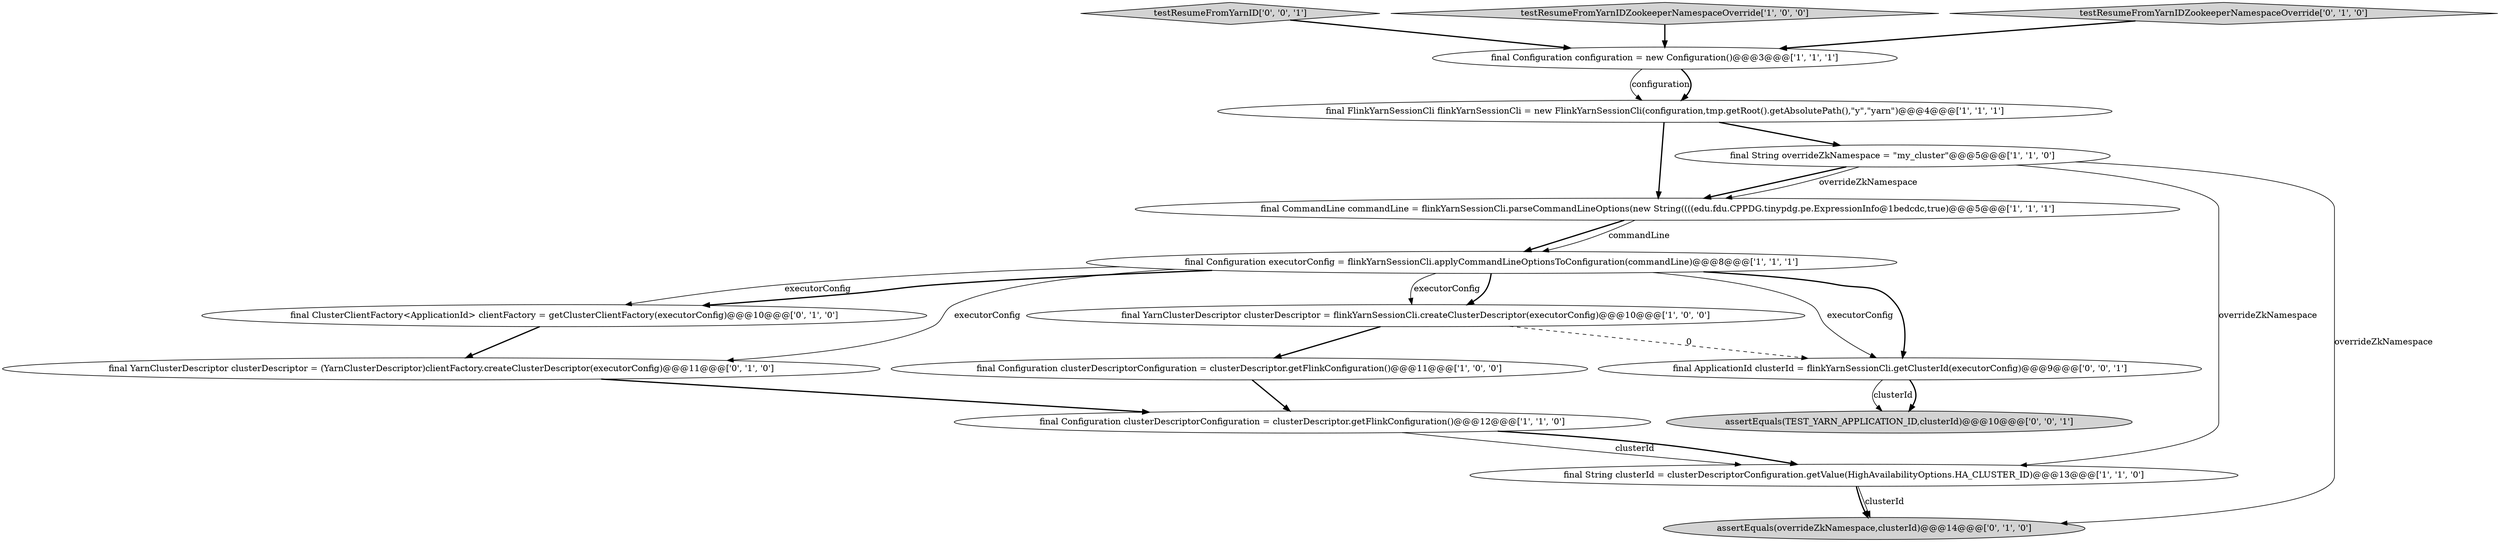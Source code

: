 digraph {
3 [style = filled, label = "final Configuration clusterDescriptorConfiguration = clusterDescriptor.getFlinkConfiguration()@@@11@@@['1', '0', '0']", fillcolor = white, shape = ellipse image = "AAA0AAABBB1BBB"];
12 [style = filled, label = "assertEquals(overrideZkNamespace,clusterId)@@@14@@@['0', '1', '0']", fillcolor = lightgray, shape = ellipse image = "AAA0AAABBB2BBB"];
16 [style = filled, label = "assertEquals(TEST_YARN_APPLICATION_ID,clusterId)@@@10@@@['0', '0', '1']", fillcolor = lightgray, shape = ellipse image = "AAA0AAABBB3BBB"];
1 [style = filled, label = "final Configuration clusterDescriptorConfiguration = clusterDescriptor.getFlinkConfiguration()@@@12@@@['1', '1', '0']", fillcolor = white, shape = ellipse image = "AAA0AAABBB1BBB"];
6 [style = filled, label = "final String clusterId = clusterDescriptorConfiguration.getValue(HighAvailabilityOptions.HA_CLUSTER_ID)@@@13@@@['1', '1', '0']", fillcolor = white, shape = ellipse image = "AAA0AAABBB1BBB"];
10 [style = filled, label = "final ClusterClientFactory<ApplicationId> clientFactory = getClusterClientFactory(executorConfig)@@@10@@@['0', '1', '0']", fillcolor = white, shape = ellipse image = "AAA0AAABBB2BBB"];
15 [style = filled, label = "testResumeFromYarnID['0', '0', '1']", fillcolor = lightgray, shape = diamond image = "AAA0AAABBB3BBB"];
4 [style = filled, label = "testResumeFromYarnIDZookeeperNamespaceOverride['1', '0', '0']", fillcolor = lightgray, shape = diamond image = "AAA0AAABBB1BBB"];
5 [style = filled, label = "final YarnClusterDescriptor clusterDescriptor = flinkYarnSessionCli.createClusterDescriptor(executorConfig)@@@10@@@['1', '0', '0']", fillcolor = white, shape = ellipse image = "AAA0AAABBB1BBB"];
9 [style = filled, label = "final CommandLine commandLine = flinkYarnSessionCli.parseCommandLineOptions(new String((((edu.fdu.CPPDG.tinypdg.pe.ExpressionInfo@1bedcdc,true)@@@5@@@['1', '1', '1']", fillcolor = white, shape = ellipse image = "AAA0AAABBB1BBB"];
8 [style = filled, label = "final Configuration configuration = new Configuration()@@@3@@@['1', '1', '1']", fillcolor = white, shape = ellipse image = "AAA0AAABBB1BBB"];
13 [style = filled, label = "testResumeFromYarnIDZookeeperNamespaceOverride['0', '1', '0']", fillcolor = lightgray, shape = diamond image = "AAA0AAABBB2BBB"];
2 [style = filled, label = "final Configuration executorConfig = flinkYarnSessionCli.applyCommandLineOptionsToConfiguration(commandLine)@@@8@@@['1', '1', '1']", fillcolor = white, shape = ellipse image = "AAA0AAABBB1BBB"];
7 [style = filled, label = "final String overrideZkNamespace = \"my_cluster\"@@@5@@@['1', '1', '0']", fillcolor = white, shape = ellipse image = "AAA0AAABBB1BBB"];
0 [style = filled, label = "final FlinkYarnSessionCli flinkYarnSessionCli = new FlinkYarnSessionCli(configuration,tmp.getRoot().getAbsolutePath(),\"y\",\"yarn\")@@@4@@@['1', '1', '1']", fillcolor = white, shape = ellipse image = "AAA0AAABBB1BBB"];
14 [style = filled, label = "final ApplicationId clusterId = flinkYarnSessionCli.getClusterId(executorConfig)@@@9@@@['0', '0', '1']", fillcolor = white, shape = ellipse image = "AAA0AAABBB3BBB"];
11 [style = filled, label = "final YarnClusterDescriptor clusterDescriptor = (YarnClusterDescriptor)clientFactory.createClusterDescriptor(executorConfig)@@@11@@@['0', '1', '0']", fillcolor = white, shape = ellipse image = "AAA1AAABBB2BBB"];
2->10 [style = solid, label="executorConfig"];
5->14 [style = dashed, label="0"];
14->16 [style = bold, label=""];
8->0 [style = solid, label="configuration"];
8->0 [style = bold, label=""];
0->7 [style = bold, label=""];
7->9 [style = bold, label=""];
2->5 [style = bold, label=""];
0->9 [style = bold, label=""];
9->2 [style = bold, label=""];
11->1 [style = bold, label=""];
4->8 [style = bold, label=""];
2->10 [style = bold, label=""];
10->11 [style = bold, label=""];
1->6 [style = bold, label=""];
2->5 [style = solid, label="executorConfig"];
3->1 [style = bold, label=""];
1->6 [style = solid, label="clusterId"];
7->12 [style = solid, label="overrideZkNamespace"];
9->2 [style = solid, label="commandLine"];
6->12 [style = solid, label="clusterId"];
6->12 [style = bold, label=""];
2->14 [style = bold, label=""];
5->3 [style = bold, label=""];
13->8 [style = bold, label=""];
15->8 [style = bold, label=""];
7->6 [style = solid, label="overrideZkNamespace"];
14->16 [style = solid, label="clusterId"];
7->9 [style = solid, label="overrideZkNamespace"];
2->14 [style = solid, label="executorConfig"];
2->11 [style = solid, label="executorConfig"];
}
